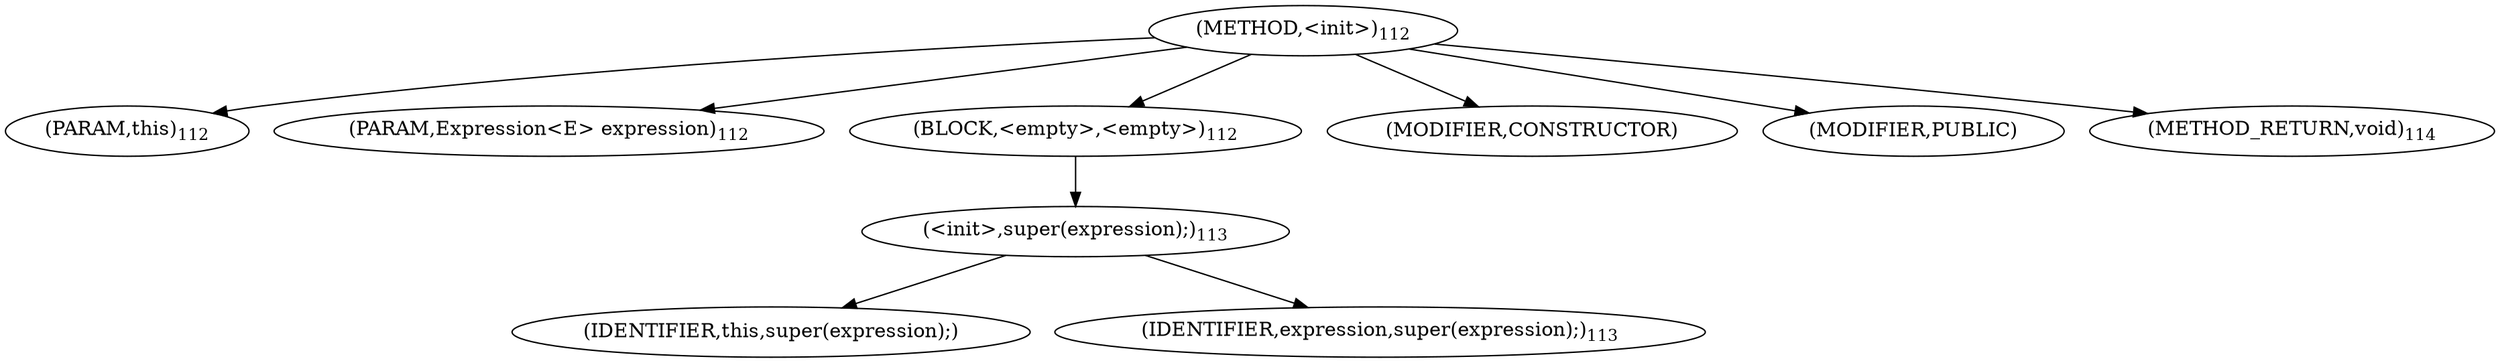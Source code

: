 digraph "&lt;init&gt;" {  
"214" [label = <(METHOD,&lt;init&gt;)<SUB>112</SUB>> ]
"17" [label = <(PARAM,this)<SUB>112</SUB>> ]
"215" [label = <(PARAM,Expression&lt;E&gt; expression)<SUB>112</SUB>> ]
"216" [label = <(BLOCK,&lt;empty&gt;,&lt;empty&gt;)<SUB>112</SUB>> ]
"217" [label = <(&lt;init&gt;,super(expression);)<SUB>113</SUB>> ]
"16" [label = <(IDENTIFIER,this,super(expression);)> ]
"218" [label = <(IDENTIFIER,expression,super(expression);)<SUB>113</SUB>> ]
"219" [label = <(MODIFIER,CONSTRUCTOR)> ]
"220" [label = <(MODIFIER,PUBLIC)> ]
"221" [label = <(METHOD_RETURN,void)<SUB>114</SUB>> ]
  "214" -> "17" 
  "214" -> "215" 
  "214" -> "216" 
  "214" -> "219" 
  "214" -> "220" 
  "214" -> "221" 
  "216" -> "217" 
  "217" -> "16" 
  "217" -> "218" 
}
